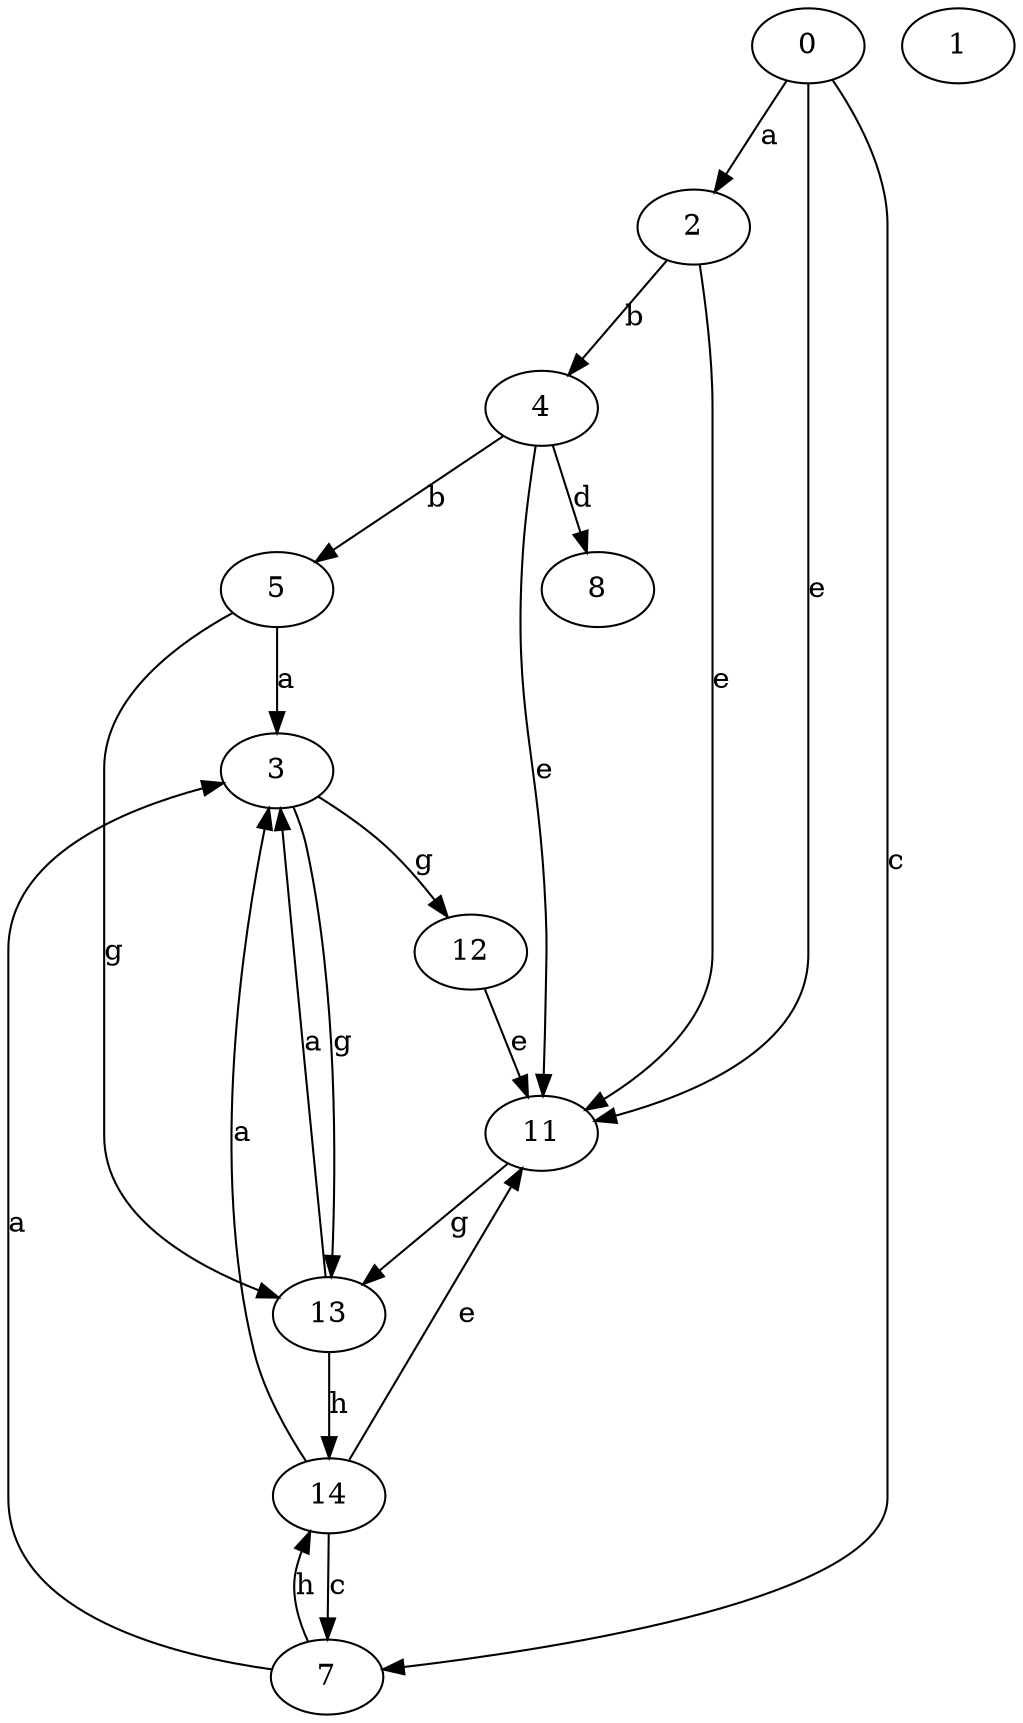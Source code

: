 strict digraph  {
2;
3;
4;
5;
7;
0;
8;
1;
11;
12;
13;
14;
2 -> 4  [label=b];
2 -> 11  [label=e];
3 -> 12  [label=g];
3 -> 13  [label=g];
4 -> 5  [label=b];
4 -> 8  [label=d];
4 -> 11  [label=e];
5 -> 3  [label=a];
5 -> 13  [label=g];
7 -> 3  [label=a];
7 -> 14  [label=h];
0 -> 2  [label=a];
0 -> 7  [label=c];
0 -> 11  [label=e];
11 -> 13  [label=g];
12 -> 11  [label=e];
13 -> 3  [label=a];
13 -> 14  [label=h];
14 -> 3  [label=a];
14 -> 7  [label=c];
14 -> 11  [label=e];
}
